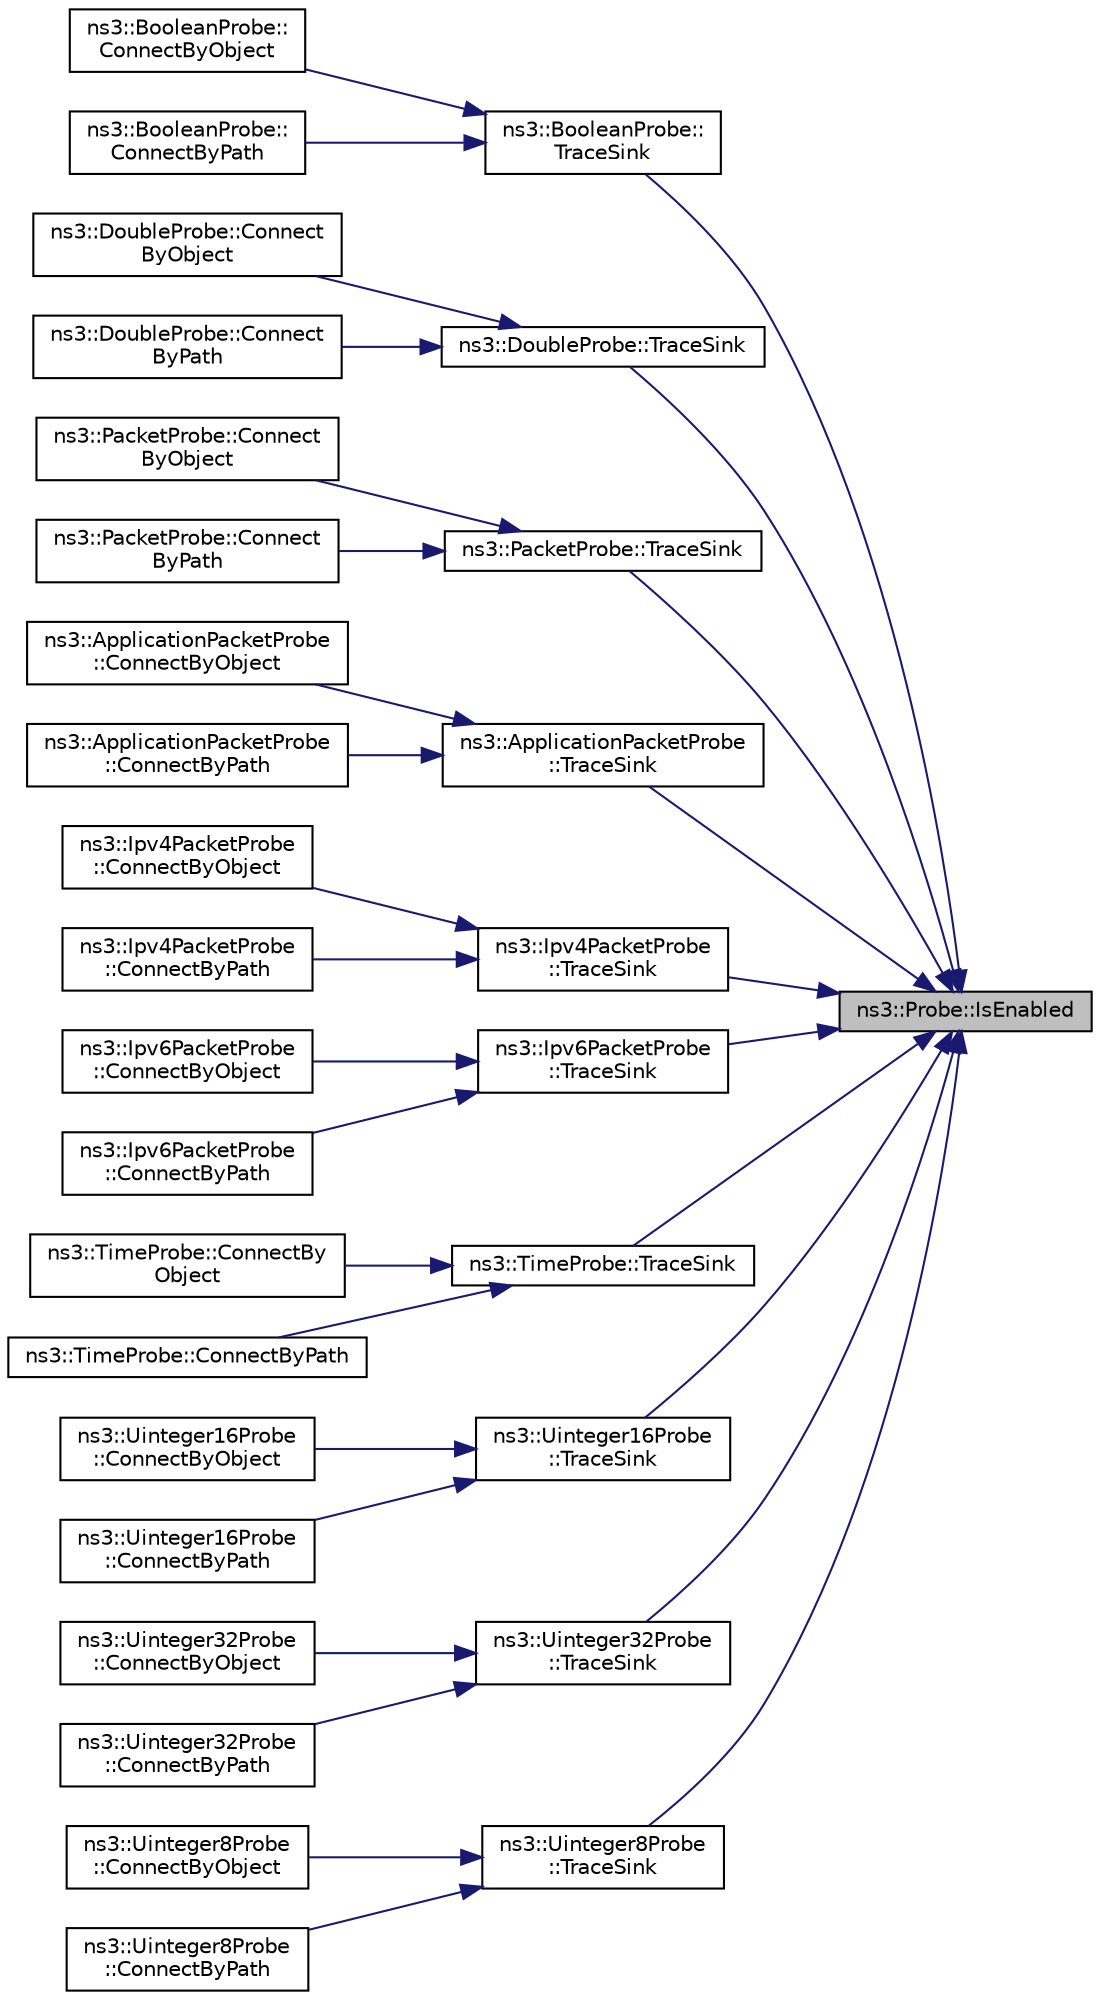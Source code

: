 digraph "ns3::Probe::IsEnabled"
{
 // LATEX_PDF_SIZE
  edge [fontname="Helvetica",fontsize="10",labelfontname="Helvetica",labelfontsize="10"];
  node [fontname="Helvetica",fontsize="10",shape=record];
  rankdir="RL";
  Node1 [label="ns3::Probe::IsEnabled",height=0.2,width=0.4,color="black", fillcolor="grey75", style="filled", fontcolor="black",tooltip=" "];
  Node1 -> Node2 [dir="back",color="midnightblue",fontsize="10",style="solid",fontname="Helvetica"];
  Node2 [label="ns3::BooleanProbe::\lTraceSink",height=0.2,width=0.4,color="black", fillcolor="white", style="filled",URL="$classns3_1_1_boolean_probe.html#a6b8ae4c655dfaff4e6a7de20680fa3a0",tooltip="Method to connect to an underlying ns3::TraceSource of type bool."];
  Node2 -> Node3 [dir="back",color="midnightblue",fontsize="10",style="solid",fontname="Helvetica"];
  Node3 [label="ns3::BooleanProbe::\lConnectByObject",height=0.2,width=0.4,color="black", fillcolor="white", style="filled",URL="$classns3_1_1_boolean_probe.html#ad5a3da511dcd332c0fd1cddeadf8fd5d",tooltip="connect to a trace source attribute provided by a given object"];
  Node2 -> Node4 [dir="back",color="midnightblue",fontsize="10",style="solid",fontname="Helvetica"];
  Node4 [label="ns3::BooleanProbe::\lConnectByPath",height=0.2,width=0.4,color="black", fillcolor="white", style="filled",URL="$classns3_1_1_boolean_probe.html#af6e8114003bfeacefb0a45168d470d79",tooltip="connect to a trace source provided by a config path"];
  Node1 -> Node5 [dir="back",color="midnightblue",fontsize="10",style="solid",fontname="Helvetica"];
  Node5 [label="ns3::DoubleProbe::TraceSink",height=0.2,width=0.4,color="black", fillcolor="white", style="filled",URL="$classns3_1_1_double_probe.html#a691ff6f20c11588e5e3af4321cb0f6b5",tooltip="Method to connect to an underlying ns3::TraceSource of type double."];
  Node5 -> Node6 [dir="back",color="midnightblue",fontsize="10",style="solid",fontname="Helvetica"];
  Node6 [label="ns3::DoubleProbe::Connect\lByObject",height=0.2,width=0.4,color="black", fillcolor="white", style="filled",URL="$classns3_1_1_double_probe.html#a595c0fdc7e7c2e466cc8e9fc847580b0",tooltip="connect to a trace source attribute provided by a given object"];
  Node5 -> Node7 [dir="back",color="midnightblue",fontsize="10",style="solid",fontname="Helvetica"];
  Node7 [label="ns3::DoubleProbe::Connect\lByPath",height=0.2,width=0.4,color="black", fillcolor="white", style="filled",URL="$classns3_1_1_double_probe.html#a0f34962630dbb3af28c74c8b517824a7",tooltip="connect to a trace source provided by a config path"];
  Node1 -> Node8 [dir="back",color="midnightblue",fontsize="10",style="solid",fontname="Helvetica"];
  Node8 [label="ns3::PacketProbe::TraceSink",height=0.2,width=0.4,color="black", fillcolor="white", style="filled",URL="$classns3_1_1_packet_probe.html#a8652b4d973d5702b88161ed2b129eb5e",tooltip="Method to connect to an underlying ns3::TraceSource with arguments of type Ptr<const Packet>"];
  Node8 -> Node9 [dir="back",color="midnightblue",fontsize="10",style="solid",fontname="Helvetica"];
  Node9 [label="ns3::PacketProbe::Connect\lByObject",height=0.2,width=0.4,color="black", fillcolor="white", style="filled",URL="$classns3_1_1_packet_probe.html#a2174e6125949d5d7c240eba50d9bbe82",tooltip="connect to a trace source attribute provided by a given object"];
  Node8 -> Node10 [dir="back",color="midnightblue",fontsize="10",style="solid",fontname="Helvetica"];
  Node10 [label="ns3::PacketProbe::Connect\lByPath",height=0.2,width=0.4,color="black", fillcolor="white", style="filled",URL="$classns3_1_1_packet_probe.html#a9cec685e050a759da9fcbb1f20945b10",tooltip="connect to a trace source provided by a config path"];
  Node1 -> Node11 [dir="back",color="midnightblue",fontsize="10",style="solid",fontname="Helvetica"];
  Node11 [label="ns3::ApplicationPacketProbe\l::TraceSink",height=0.2,width=0.4,color="black", fillcolor="white", style="filled",URL="$classns3_1_1_application_packet_probe.html#ab327ce029e0ee6343952c8ba01d82c3d",tooltip="Method to connect to an underlying ns3::TraceSource with arguments of type Ptr<const Packet> and cons..."];
  Node11 -> Node12 [dir="back",color="midnightblue",fontsize="10",style="solid",fontname="Helvetica"];
  Node12 [label="ns3::ApplicationPacketProbe\l::ConnectByObject",height=0.2,width=0.4,color="black", fillcolor="white", style="filled",URL="$classns3_1_1_application_packet_probe.html#a9f2ee434c1e2aa67a3da20c4c44eccc7",tooltip="connect to a trace source attribute provided by a given object"];
  Node11 -> Node13 [dir="back",color="midnightblue",fontsize="10",style="solid",fontname="Helvetica"];
  Node13 [label="ns3::ApplicationPacketProbe\l::ConnectByPath",height=0.2,width=0.4,color="black", fillcolor="white", style="filled",URL="$classns3_1_1_application_packet_probe.html#a0752c9821f165dea42c7d79080d16825",tooltip="connect to a trace source provided by a config path"];
  Node1 -> Node14 [dir="back",color="midnightblue",fontsize="10",style="solid",fontname="Helvetica"];
  Node14 [label="ns3::Ipv4PacketProbe\l::TraceSink",height=0.2,width=0.4,color="black", fillcolor="white", style="filled",URL="$classns3_1_1_ipv4_packet_probe.html#a9ce810cb56c35a6549000618e8436eca",tooltip="Method to connect to an underlying ns3::TraceSource with arguments of type Ptr<const Packet>,..."];
  Node14 -> Node15 [dir="back",color="midnightblue",fontsize="10",style="solid",fontname="Helvetica"];
  Node15 [label="ns3::Ipv4PacketProbe\l::ConnectByObject",height=0.2,width=0.4,color="black", fillcolor="white", style="filled",URL="$classns3_1_1_ipv4_packet_probe.html#aa143604f9e79ffa3aca634a05456f90d",tooltip="connect to a trace source attribute provided by a given object"];
  Node14 -> Node16 [dir="back",color="midnightblue",fontsize="10",style="solid",fontname="Helvetica"];
  Node16 [label="ns3::Ipv4PacketProbe\l::ConnectByPath",height=0.2,width=0.4,color="black", fillcolor="white", style="filled",URL="$classns3_1_1_ipv4_packet_probe.html#a9369efa232346b76cdd3e8c51b3e8e9b",tooltip="connect to a trace source provided by a config path"];
  Node1 -> Node17 [dir="back",color="midnightblue",fontsize="10",style="solid",fontname="Helvetica"];
  Node17 [label="ns3::Ipv6PacketProbe\l::TraceSink",height=0.2,width=0.4,color="black", fillcolor="white", style="filled",URL="$classns3_1_1_ipv6_packet_probe.html#a4a45afbe38699ca6cf3082bdbd1a0579",tooltip="Method to connect to an underlying ns3::TraceSource with arguments of type Ptr<const Packet>,..."];
  Node17 -> Node18 [dir="back",color="midnightblue",fontsize="10",style="solid",fontname="Helvetica"];
  Node18 [label="ns3::Ipv6PacketProbe\l::ConnectByObject",height=0.2,width=0.4,color="black", fillcolor="white", style="filled",URL="$classns3_1_1_ipv6_packet_probe.html#ae678d5328186c457ff68dccb88b6d24f",tooltip="connect to a trace source attribute provided by a given object"];
  Node17 -> Node19 [dir="back",color="midnightblue",fontsize="10",style="solid",fontname="Helvetica"];
  Node19 [label="ns3::Ipv6PacketProbe\l::ConnectByPath",height=0.2,width=0.4,color="black", fillcolor="white", style="filled",URL="$classns3_1_1_ipv6_packet_probe.html#aef98bcfb1fb84491f91748400b414e63",tooltip="connect to a trace source provided by a config path"];
  Node1 -> Node20 [dir="back",color="midnightblue",fontsize="10",style="solid",fontname="Helvetica"];
  Node20 [label="ns3::TimeProbe::TraceSink",height=0.2,width=0.4,color="black", fillcolor="white", style="filled",URL="$classns3_1_1_time_probe.html#ac9f1814c0ed93f901d67fe6a08f0a7f4",tooltip="Method to connect to an underlying ns3::TraceSource of type Time."];
  Node20 -> Node21 [dir="back",color="midnightblue",fontsize="10",style="solid",fontname="Helvetica"];
  Node21 [label="ns3::TimeProbe::ConnectBy\lObject",height=0.2,width=0.4,color="black", fillcolor="white", style="filled",URL="$classns3_1_1_time_probe.html#a01778c1013aca0788e98085fc86ab136",tooltip="connect to a trace source attribute provided by a given object"];
  Node20 -> Node22 [dir="back",color="midnightblue",fontsize="10",style="solid",fontname="Helvetica"];
  Node22 [label="ns3::TimeProbe::ConnectByPath",height=0.2,width=0.4,color="black", fillcolor="white", style="filled",URL="$classns3_1_1_time_probe.html#a537eb677001130b775c926e2432ad84e",tooltip="connect to a trace source provided by a config path"];
  Node1 -> Node23 [dir="back",color="midnightblue",fontsize="10",style="solid",fontname="Helvetica"];
  Node23 [label="ns3::Uinteger16Probe\l::TraceSink",height=0.2,width=0.4,color="black", fillcolor="white", style="filled",URL="$classns3_1_1_uinteger16_probe.html#a50cca57a663bfed80b890d0954157a2c",tooltip="Method to connect to an underlying ns3::TraceSource of type uint16_t."];
  Node23 -> Node24 [dir="back",color="midnightblue",fontsize="10",style="solid",fontname="Helvetica"];
  Node24 [label="ns3::Uinteger16Probe\l::ConnectByObject",height=0.2,width=0.4,color="black", fillcolor="white", style="filled",URL="$classns3_1_1_uinteger16_probe.html#abcda2c08c530e06129d50a8ea06c145e",tooltip="connect to a trace source attribute provided by a given object"];
  Node23 -> Node25 [dir="back",color="midnightblue",fontsize="10",style="solid",fontname="Helvetica"];
  Node25 [label="ns3::Uinteger16Probe\l::ConnectByPath",height=0.2,width=0.4,color="black", fillcolor="white", style="filled",URL="$classns3_1_1_uinteger16_probe.html#aada9bd9beb9145df7e5b8d1e1e97d95b",tooltip="connect to a trace source provided by a config path"];
  Node1 -> Node26 [dir="back",color="midnightblue",fontsize="10",style="solid",fontname="Helvetica"];
  Node26 [label="ns3::Uinteger32Probe\l::TraceSink",height=0.2,width=0.4,color="black", fillcolor="white", style="filled",URL="$classns3_1_1_uinteger32_probe.html#a8cc7f06e38d23dea37e2f2045a5d43a1",tooltip="Method to connect to an underlying ns3::TraceSource of type uint32_t."];
  Node26 -> Node27 [dir="back",color="midnightblue",fontsize="10",style="solid",fontname="Helvetica"];
  Node27 [label="ns3::Uinteger32Probe\l::ConnectByObject",height=0.2,width=0.4,color="black", fillcolor="white", style="filled",URL="$classns3_1_1_uinteger32_probe.html#ae3e435009ce0d5fd70142a7341f5b979",tooltip="connect to a trace source attribute provided by a given object"];
  Node26 -> Node28 [dir="back",color="midnightblue",fontsize="10",style="solid",fontname="Helvetica"];
  Node28 [label="ns3::Uinteger32Probe\l::ConnectByPath",height=0.2,width=0.4,color="black", fillcolor="white", style="filled",URL="$classns3_1_1_uinteger32_probe.html#a3b81bb7d6ab54bad196c9c90823aed08",tooltip="connect to a trace source provided by a config path"];
  Node1 -> Node29 [dir="back",color="midnightblue",fontsize="10",style="solid",fontname="Helvetica"];
  Node29 [label="ns3::Uinteger8Probe\l::TraceSink",height=0.2,width=0.4,color="black", fillcolor="white", style="filled",URL="$classns3_1_1_uinteger8_probe.html#a99700b6a54ea9f2c672668a7fac53cfb",tooltip="Method to connect to an underlying ns3::TraceSource of type uint8_t."];
  Node29 -> Node30 [dir="back",color="midnightblue",fontsize="10",style="solid",fontname="Helvetica"];
  Node30 [label="ns3::Uinteger8Probe\l::ConnectByObject",height=0.2,width=0.4,color="black", fillcolor="white", style="filled",URL="$classns3_1_1_uinteger8_probe.html#a92f2aba0dd1892e9d2cf8929bf586b4a",tooltip="connect to a trace source attribute provided by a given object"];
  Node29 -> Node31 [dir="back",color="midnightblue",fontsize="10",style="solid",fontname="Helvetica"];
  Node31 [label="ns3::Uinteger8Probe\l::ConnectByPath",height=0.2,width=0.4,color="black", fillcolor="white", style="filled",URL="$classns3_1_1_uinteger8_probe.html#a0628446588b4c495946af78962a5dd0c",tooltip="connect to a trace source provided by a config path"];
}
